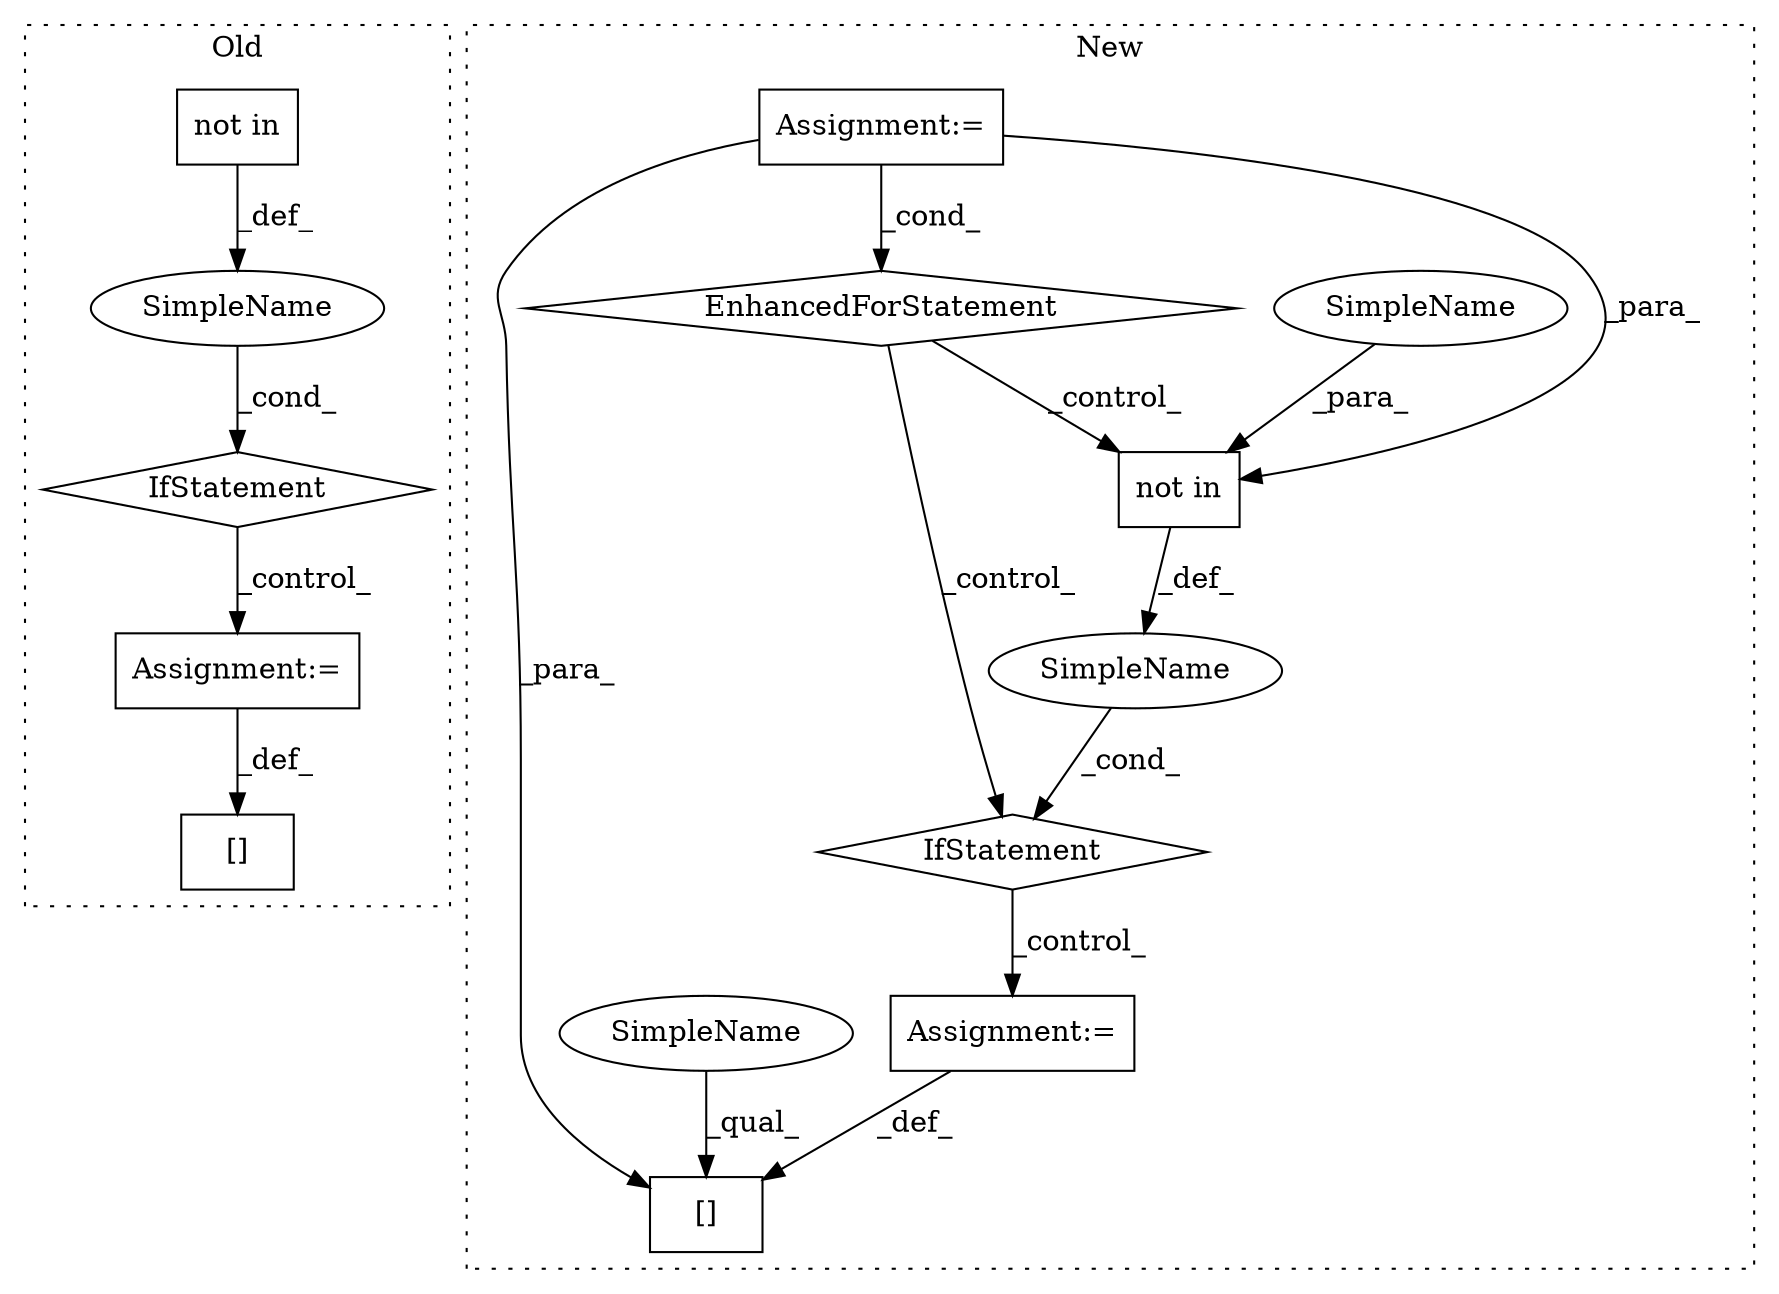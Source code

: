digraph G {
subgraph cluster0 {
1 [label="not in" a="108" s="5406" l="20" shape="box"];
3 [label="IfStatement" a="25" s="5396,5426" l="10,2" shape="diamond"];
4 [label="Assignment:=" a="7" s="5452" l="1" shape="box"];
5 [label="SimpleName" a="42" s="" l="" shape="ellipse"];
6 [label="[]" a="2" s="5438,5451" l="10,1" shape="box"];
label = "Old";
style="dotted";
}
subgraph cluster1 {
2 [label="[]" a="2" s="5550,5564" l="11,1" shape="box"];
7 [label="Assignment:=" a="7" s="5524" l="1" shape="box"];
8 [label="IfStatement" a="25" s="5480,5511" l="10,2" shape="diamond"];
9 [label="SimpleName" a="42" s="" l="" shape="ellipse"];
10 [label="not in" a="108" s="5490" l="21" shape="box"];
11 [label="EnhancedForStatement" a="70" s="5400,5470" l="53,2" shape="diamond"];
12 [label="Assignment:=" a="7" s="5290" l="1" shape="box"];
13 [label="SimpleName" a="42" s="5550" l="10" shape="ellipse"];
14 [label="SimpleName" a="42" s="5501" l="10" shape="ellipse"];
label = "New";
style="dotted";
}
1 -> 5 [label="_def_"];
3 -> 4 [label="_control_"];
4 -> 6 [label="_def_"];
5 -> 3 [label="_cond_"];
7 -> 2 [label="_def_"];
8 -> 7 [label="_control_"];
9 -> 8 [label="_cond_"];
10 -> 9 [label="_def_"];
11 -> 10 [label="_control_"];
11 -> 8 [label="_control_"];
12 -> 2 [label="_para_"];
12 -> 11 [label="_cond_"];
12 -> 10 [label="_para_"];
13 -> 2 [label="_qual_"];
14 -> 10 [label="_para_"];
}